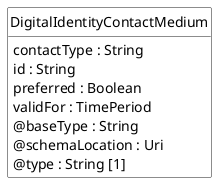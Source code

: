 @startuml
hide circle
hide methods
hide stereotype
show <<Enumeration>> stereotype
skinparam class {
   BackgroundColor<<Enumeration>> #E6F5F7
   BackgroundColor<<Ref>> #FFFFE0
   BackgroundColor<<Pivot>> #FFFFFFF
   BackgroundColor<<SimpleType>> #E2F0DA
   BackgroundColor #FCF2E3
}

class DigitalIdentityContactMedium <<Pivot>> {
    contactType : String
    id : String
    preferred : Boolean
    validFor : TimePeriod
    @baseType : String
    @schemaLocation : Uri
    @type : String [1]
}


@enduml